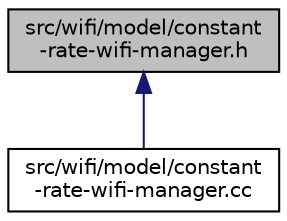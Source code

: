 digraph "src/wifi/model/constant-rate-wifi-manager.h"
{
 // LATEX_PDF_SIZE
  edge [fontname="Helvetica",fontsize="10",labelfontname="Helvetica",labelfontsize="10"];
  node [fontname="Helvetica",fontsize="10",shape=record];
  Node1 [label="src/wifi/model/constant\l-rate-wifi-manager.h",height=0.2,width=0.4,color="black", fillcolor="grey75", style="filled", fontcolor="black",tooltip=" "];
  Node1 -> Node2 [dir="back",color="midnightblue",fontsize="10",style="solid",fontname="Helvetica"];
  Node2 [label="src/wifi/model/constant\l-rate-wifi-manager.cc",height=0.2,width=0.4,color="black", fillcolor="white", style="filled",URL="$constant-rate-wifi-manager_8cc.html",tooltip=" "];
}
